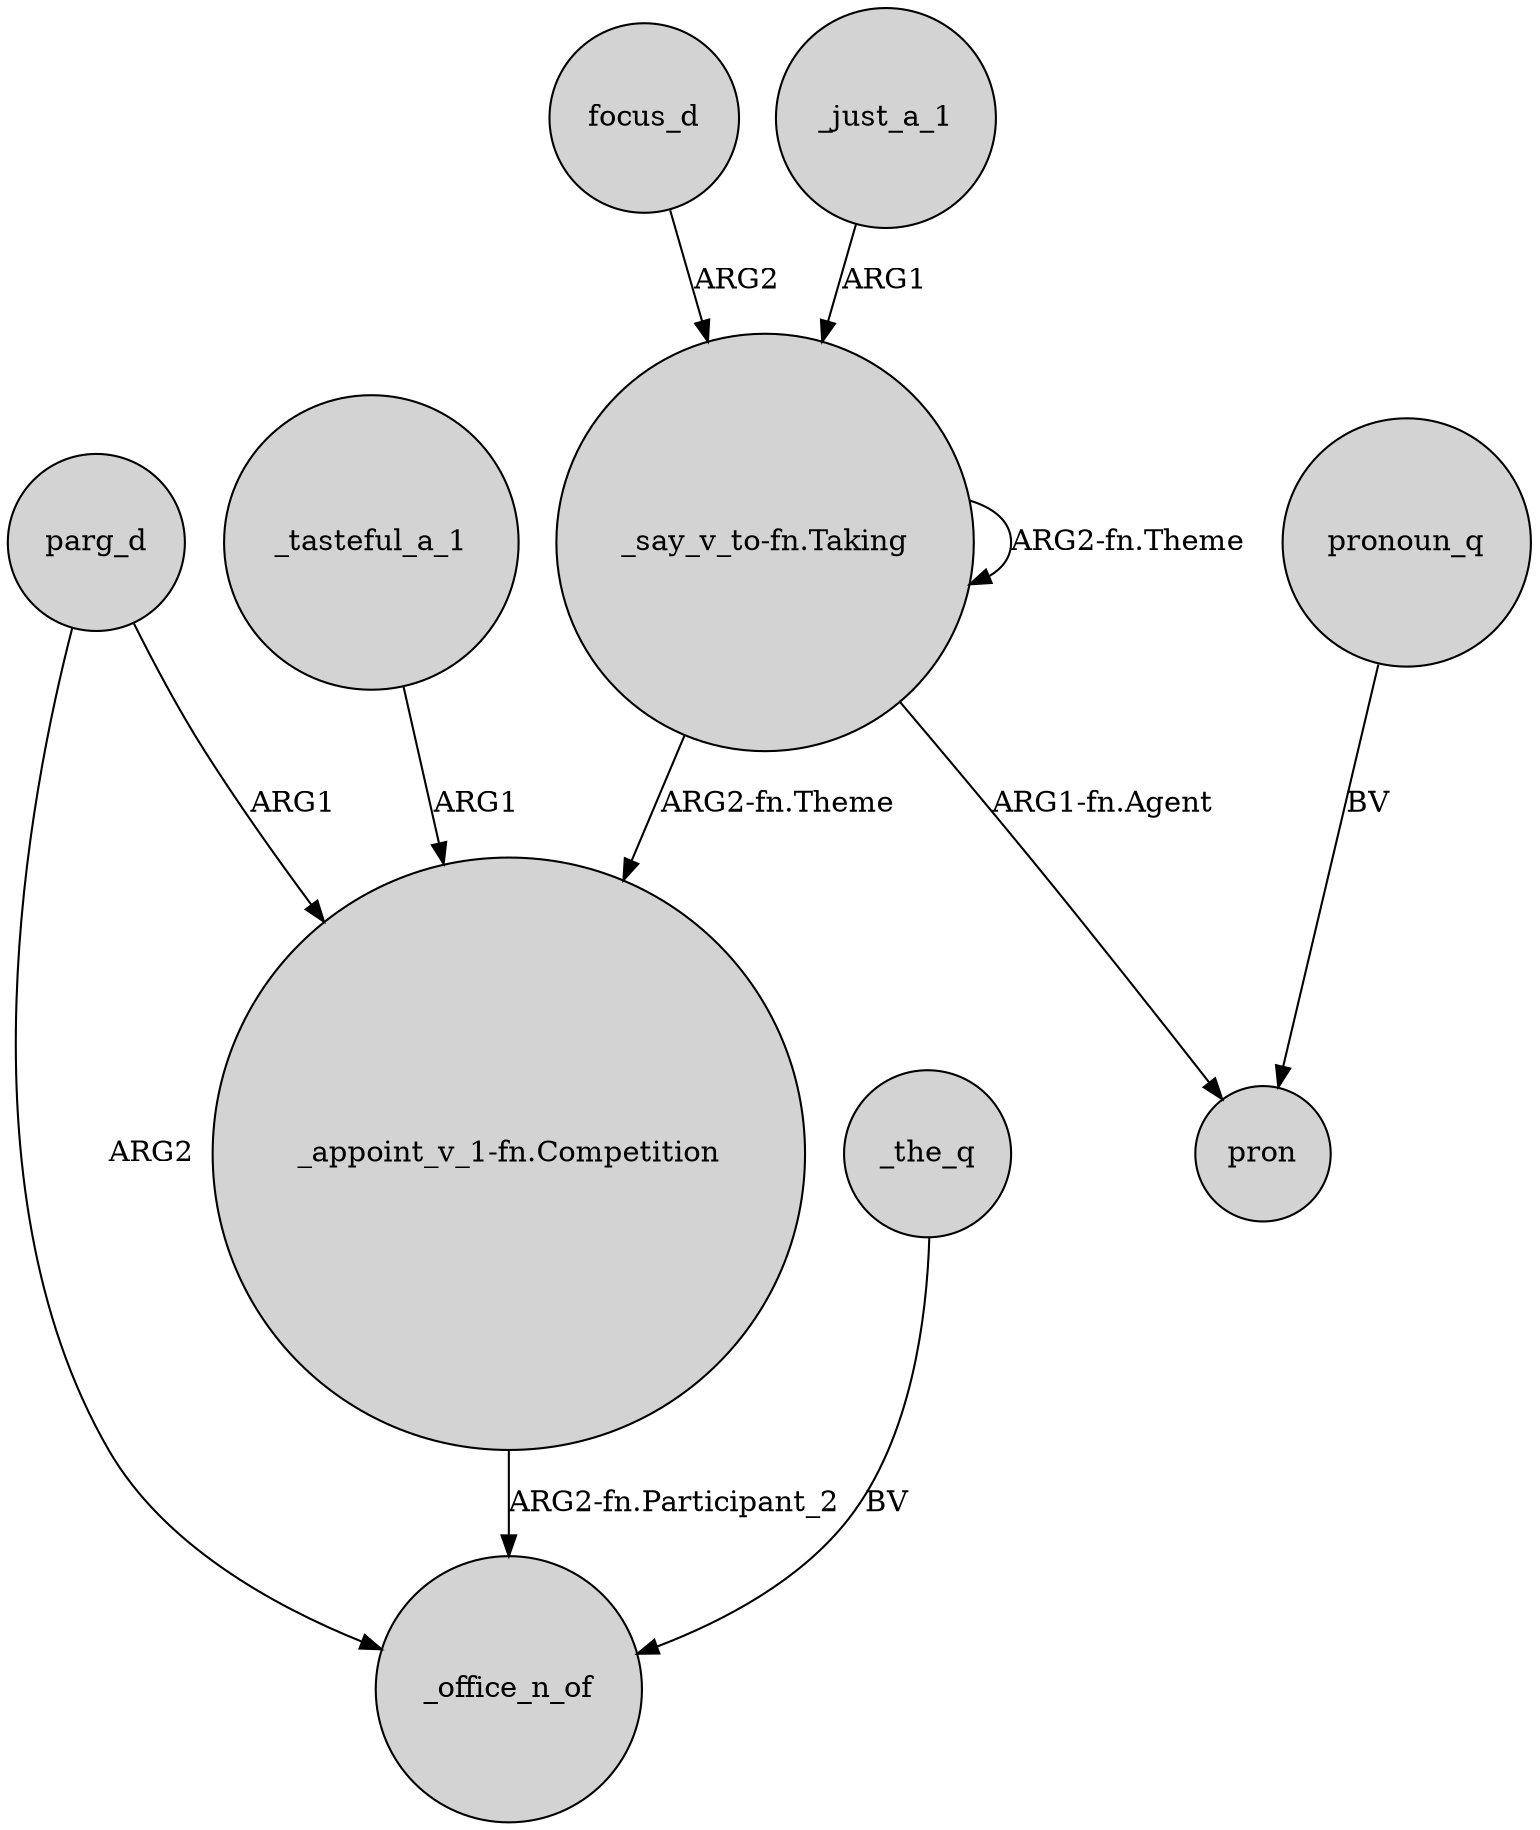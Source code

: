digraph {
	node [shape=circle style=filled]
	"_say_v_to-fn.Taking" -> "_say_v_to-fn.Taking" [label="ARG2-fn.Theme"]
	parg_d -> "_appoint_v_1-fn.Competition" [label=ARG1]
	focus_d -> "_say_v_to-fn.Taking" [label=ARG2]
	"_say_v_to-fn.Taking" -> "_appoint_v_1-fn.Competition" [label="ARG2-fn.Theme"]
	parg_d -> _office_n_of [label=ARG2]
	_just_a_1 -> "_say_v_to-fn.Taking" [label=ARG1]
	"_say_v_to-fn.Taking" -> pron [label="ARG1-fn.Agent"]
	_the_q -> _office_n_of [label=BV]
	pronoun_q -> pron [label=BV]
	_tasteful_a_1 -> "_appoint_v_1-fn.Competition" [label=ARG1]
	"_appoint_v_1-fn.Competition" -> _office_n_of [label="ARG2-fn.Participant_2"]
}
